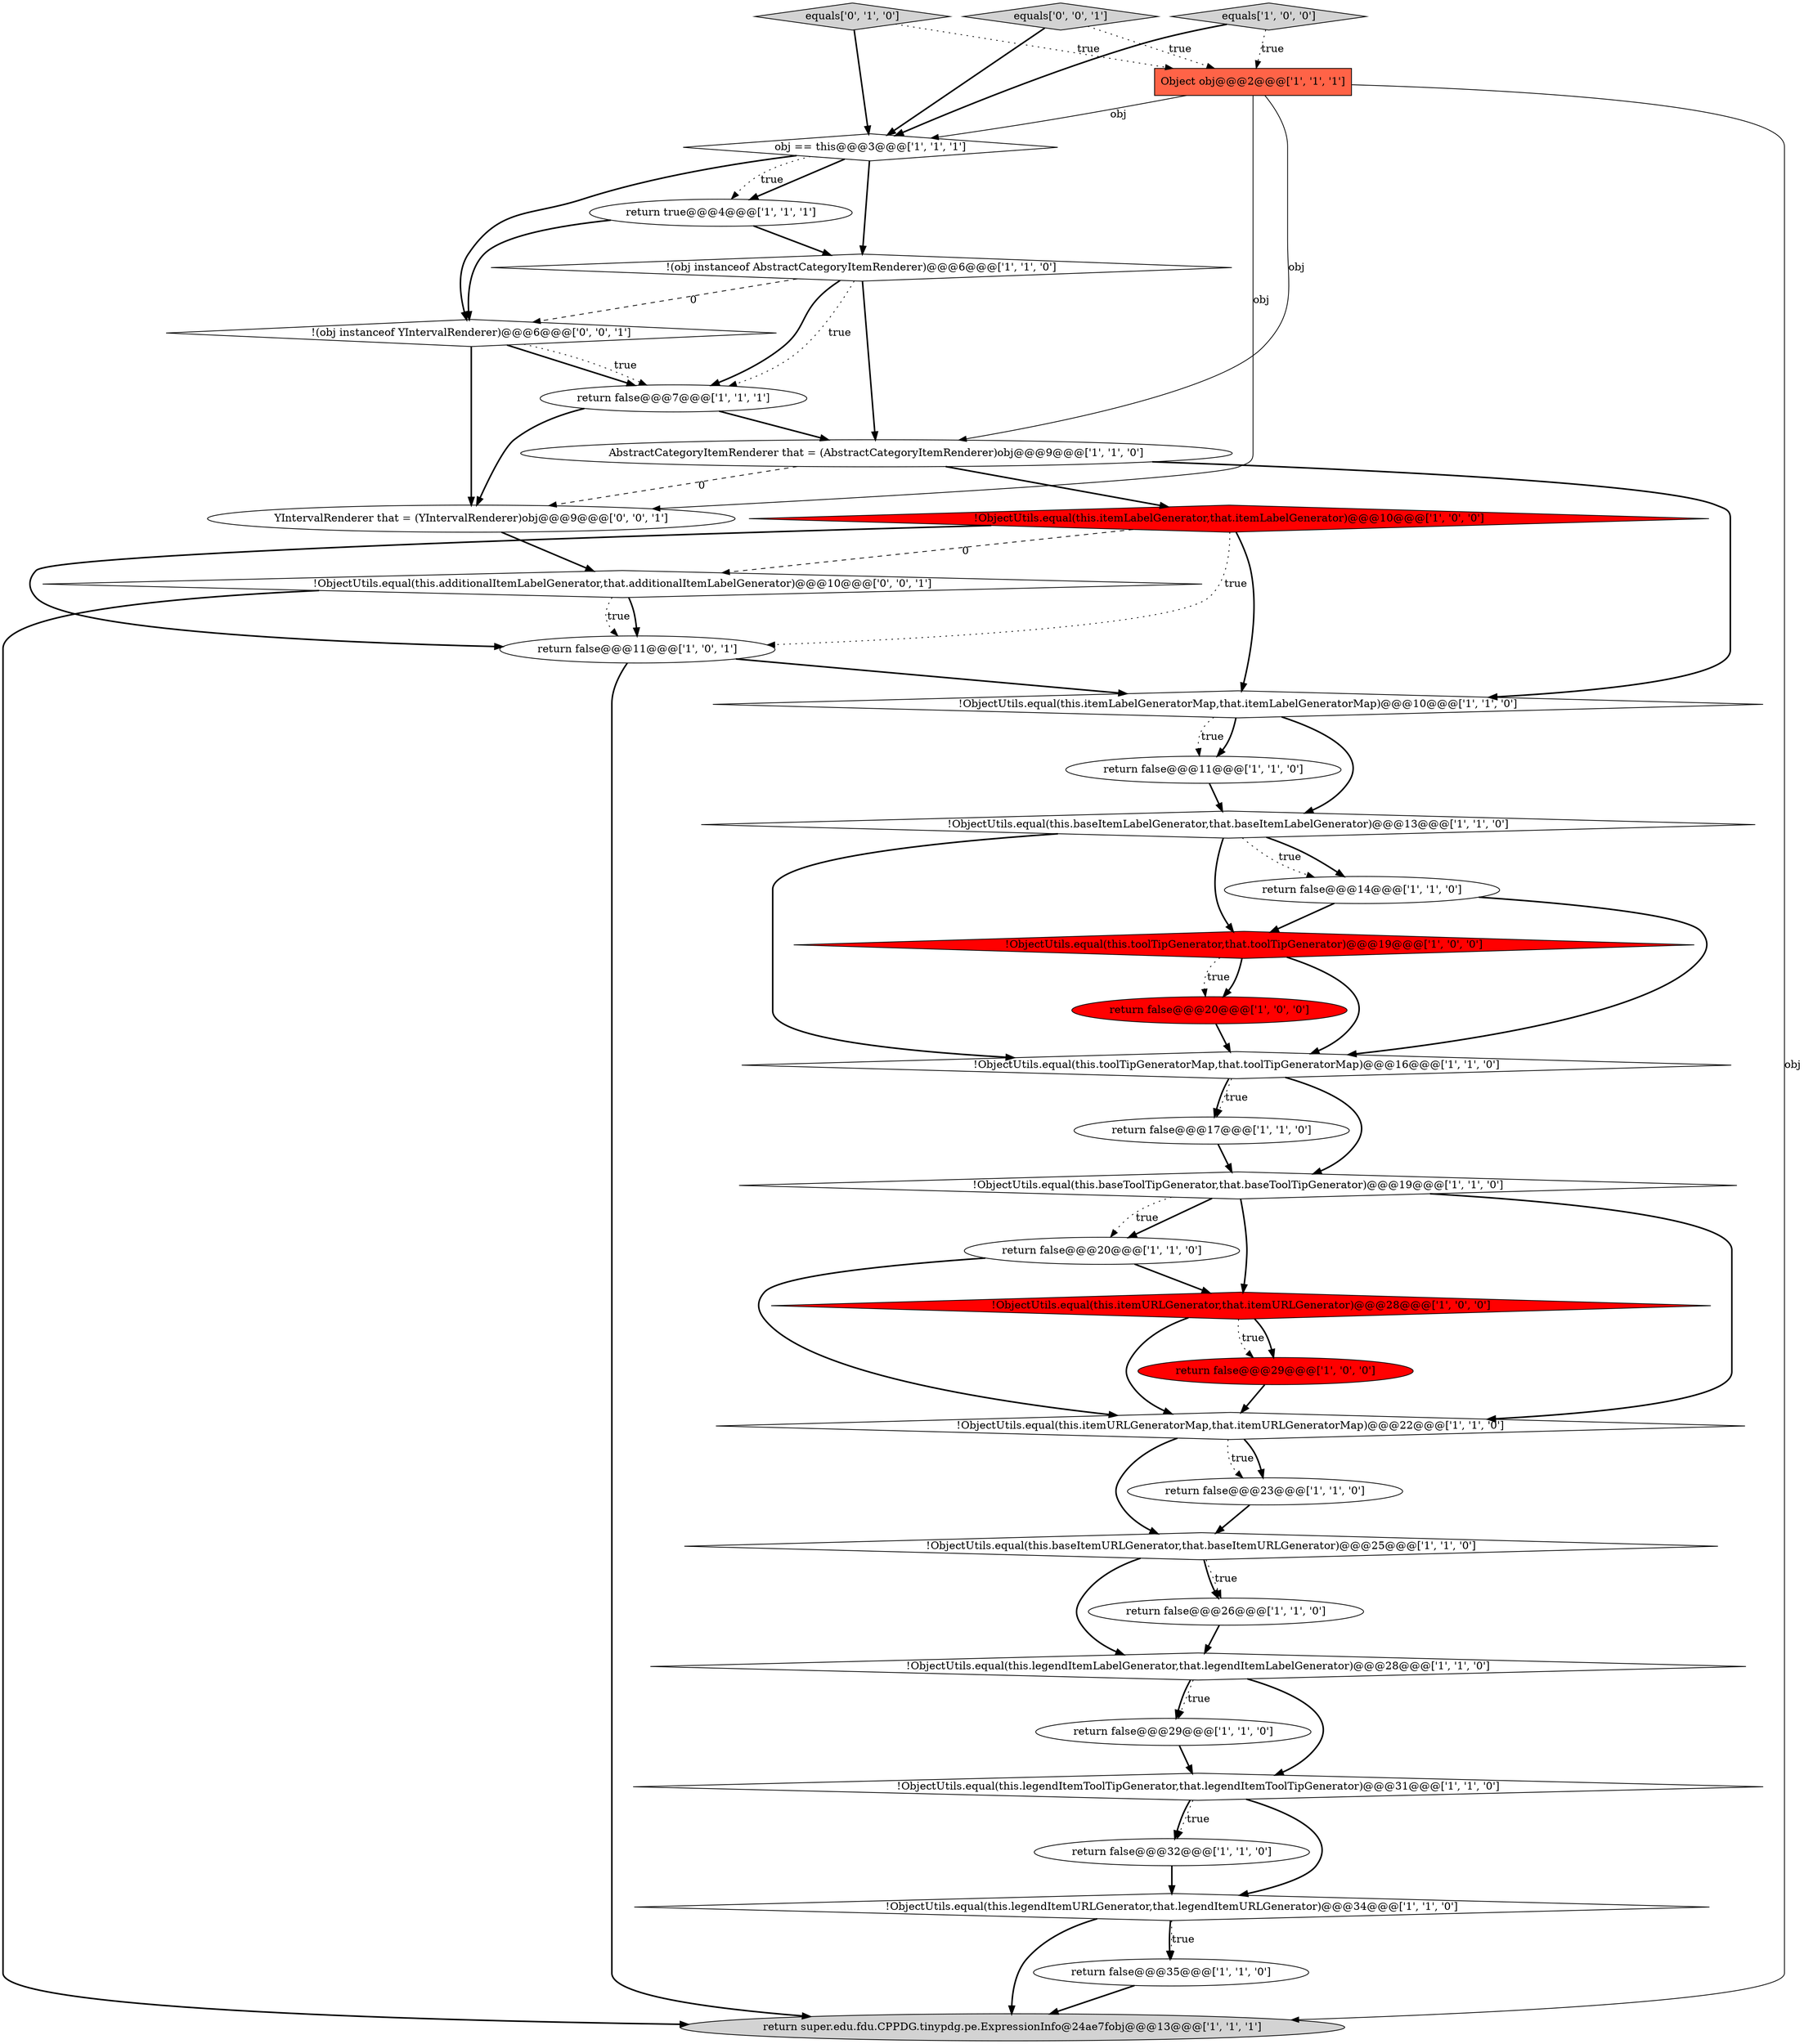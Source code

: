 digraph {
4 [style = filled, label = "!ObjectUtils.equal(this.legendItemToolTipGenerator,that.legendItemToolTipGenerator)@@@31@@@['1', '1', '0']", fillcolor = white, shape = diamond image = "AAA0AAABBB1BBB"];
26 [style = filled, label = "!ObjectUtils.equal(this.itemLabelGenerator,that.itemLabelGenerator)@@@10@@@['1', '0', '0']", fillcolor = red, shape = diamond image = "AAA1AAABBB1BBB"];
25 [style = filled, label = "return super.edu.fdu.CPPDG.tinypdg.pe.ExpressionInfo@24ae7fobj@@@13@@@['1', '1', '1']", fillcolor = lightgray, shape = ellipse image = "AAA0AAABBB1BBB"];
9 [style = filled, label = "!ObjectUtils.equal(this.legendItemURLGenerator,that.legendItemURLGenerator)@@@34@@@['1', '1', '0']", fillcolor = white, shape = diamond image = "AAA0AAABBB1BBB"];
12 [style = filled, label = "return false@@@23@@@['1', '1', '0']", fillcolor = white, shape = ellipse image = "AAA0AAABBB1BBB"];
2 [style = filled, label = "Object obj@@@2@@@['1', '1', '1']", fillcolor = tomato, shape = box image = "AAA0AAABBB1BBB"];
17 [style = filled, label = "return true@@@4@@@['1', '1', '1']", fillcolor = white, shape = ellipse image = "AAA0AAABBB1BBB"];
19 [style = filled, label = "!ObjectUtils.equal(this.baseToolTipGenerator,that.baseToolTipGenerator)@@@19@@@['1', '1', '0']", fillcolor = white, shape = diamond image = "AAA0AAABBB1BBB"];
21 [style = filled, label = "return false@@@35@@@['1', '1', '0']", fillcolor = white, shape = ellipse image = "AAA0AAABBB1BBB"];
31 [style = filled, label = "return false@@@7@@@['1', '1', '1']", fillcolor = white, shape = ellipse image = "AAA0AAABBB1BBB"];
29 [style = filled, label = "!ObjectUtils.equal(this.itemURLGeneratorMap,that.itemURLGeneratorMap)@@@22@@@['1', '1', '0']", fillcolor = white, shape = diamond image = "AAA0AAABBB1BBB"];
33 [style = filled, label = "!ObjectUtils.equal(this.additionalItemLabelGenerator,that.additionalItemLabelGenerator)@@@10@@@['0', '0', '1']", fillcolor = white, shape = diamond image = "AAA0AAABBB3BBB"];
8 [style = filled, label = "equals['1', '0', '0']", fillcolor = lightgray, shape = diamond image = "AAA0AAABBB1BBB"];
18 [style = filled, label = "return false@@@29@@@['1', '1', '0']", fillcolor = white, shape = ellipse image = "AAA0AAABBB1BBB"];
16 [style = filled, label = "!(obj instanceof AbstractCategoryItemRenderer)@@@6@@@['1', '1', '0']", fillcolor = white, shape = diamond image = "AAA0AAABBB1BBB"];
6 [style = filled, label = "!ObjectUtils.equal(this.toolTipGenerator,that.toolTipGenerator)@@@19@@@['1', '0', '0']", fillcolor = red, shape = diamond image = "AAA1AAABBB1BBB"];
7 [style = filled, label = "return false@@@32@@@['1', '1', '0']", fillcolor = white, shape = ellipse image = "AAA0AAABBB1BBB"];
11 [style = filled, label = "return false@@@20@@@['1', '1', '0']", fillcolor = white, shape = ellipse image = "AAA0AAABBB1BBB"];
35 [style = filled, label = "YIntervalRenderer that = (YIntervalRenderer)obj@@@9@@@['0', '0', '1']", fillcolor = white, shape = ellipse image = "AAA0AAABBB3BBB"];
28 [style = filled, label = "return false@@@26@@@['1', '1', '0']", fillcolor = white, shape = ellipse image = "AAA0AAABBB1BBB"];
5 [style = filled, label = "return false@@@11@@@['1', '0', '1']", fillcolor = white, shape = ellipse image = "AAA0AAABBB1BBB"];
34 [style = filled, label = "equals['0', '0', '1']", fillcolor = lightgray, shape = diamond image = "AAA0AAABBB3BBB"];
1 [style = filled, label = "!ObjectUtils.equal(this.toolTipGeneratorMap,that.toolTipGeneratorMap)@@@16@@@['1', '1', '0']", fillcolor = white, shape = diamond image = "AAA0AAABBB1BBB"];
27 [style = filled, label = "!ObjectUtils.equal(this.itemLabelGeneratorMap,that.itemLabelGeneratorMap)@@@10@@@['1', '1', '0']", fillcolor = white, shape = diamond image = "AAA0AAABBB1BBB"];
13 [style = filled, label = "!ObjectUtils.equal(this.itemURLGenerator,that.itemURLGenerator)@@@28@@@['1', '0', '0']", fillcolor = red, shape = diamond image = "AAA1AAABBB1BBB"];
32 [style = filled, label = "equals['0', '1', '0']", fillcolor = lightgray, shape = diamond image = "AAA0AAABBB2BBB"];
23 [style = filled, label = "obj == this@@@3@@@['1', '1', '1']", fillcolor = white, shape = diamond image = "AAA0AAABBB1BBB"];
24 [style = filled, label = "!ObjectUtils.equal(this.baseItemURLGenerator,that.baseItemURLGenerator)@@@25@@@['1', '1', '0']", fillcolor = white, shape = diamond image = "AAA0AAABBB1BBB"];
14 [style = filled, label = "!ObjectUtils.equal(this.baseItemLabelGenerator,that.baseItemLabelGenerator)@@@13@@@['1', '1', '0']", fillcolor = white, shape = diamond image = "AAA0AAABBB1BBB"];
3 [style = filled, label = "return false@@@20@@@['1', '0', '0']", fillcolor = red, shape = ellipse image = "AAA1AAABBB1BBB"];
22 [style = filled, label = "return false@@@17@@@['1', '1', '0']", fillcolor = white, shape = ellipse image = "AAA0AAABBB1BBB"];
20 [style = filled, label = "return false@@@29@@@['1', '0', '0']", fillcolor = red, shape = ellipse image = "AAA1AAABBB1BBB"];
10 [style = filled, label = "AbstractCategoryItemRenderer that = (AbstractCategoryItemRenderer)obj@@@9@@@['1', '1', '0']", fillcolor = white, shape = ellipse image = "AAA0AAABBB1BBB"];
36 [style = filled, label = "!(obj instanceof YIntervalRenderer)@@@6@@@['0', '0', '1']", fillcolor = white, shape = diamond image = "AAA0AAABBB3BBB"];
0 [style = filled, label = "return false@@@14@@@['1', '1', '0']", fillcolor = white, shape = ellipse image = "AAA0AAABBB1BBB"];
15 [style = filled, label = "!ObjectUtils.equal(this.legendItemLabelGenerator,that.legendItemLabelGenerator)@@@28@@@['1', '1', '0']", fillcolor = white, shape = diamond image = "AAA0AAABBB1BBB"];
30 [style = filled, label = "return false@@@11@@@['1', '1', '0']", fillcolor = white, shape = ellipse image = "AAA0AAABBB1BBB"];
6->3 [style = bold, label=""];
32->23 [style = bold, label=""];
14->0 [style = dotted, label="true"];
13->20 [style = dotted, label="true"];
4->7 [style = dotted, label="true"];
11->29 [style = bold, label=""];
34->2 [style = dotted, label="true"];
19->11 [style = bold, label=""];
7->9 [style = bold, label=""];
17->36 [style = bold, label=""];
31->35 [style = bold, label=""];
33->25 [style = bold, label=""];
19->11 [style = dotted, label="true"];
11->13 [style = bold, label=""];
9->21 [style = bold, label=""];
30->14 [style = bold, label=""];
23->17 [style = bold, label=""];
23->36 [style = bold, label=""];
6->3 [style = dotted, label="true"];
23->17 [style = dotted, label="true"];
17->16 [style = bold, label=""];
2->35 [style = solid, label="obj"];
24->28 [style = bold, label=""];
8->23 [style = bold, label=""];
27->30 [style = bold, label=""];
32->2 [style = dotted, label="true"];
15->18 [style = dotted, label="true"];
1->22 [style = dotted, label="true"];
36->31 [style = bold, label=""];
26->33 [style = dashed, label="0"];
10->26 [style = bold, label=""];
21->25 [style = bold, label=""];
9->21 [style = dotted, label="true"];
36->31 [style = dotted, label="true"];
5->25 [style = bold, label=""];
26->27 [style = bold, label=""];
19->13 [style = bold, label=""];
18->4 [style = bold, label=""];
36->35 [style = bold, label=""];
1->19 [style = bold, label=""];
10->35 [style = dashed, label="0"];
14->6 [style = bold, label=""];
4->9 [style = bold, label=""];
27->14 [style = bold, label=""];
3->1 [style = bold, label=""];
22->19 [style = bold, label=""];
8->2 [style = dotted, label="true"];
19->29 [style = bold, label=""];
12->24 [style = bold, label=""];
33->5 [style = bold, label=""];
4->7 [style = bold, label=""];
6->1 [style = bold, label=""];
31->10 [style = bold, label=""];
2->25 [style = solid, label="obj"];
16->31 [style = bold, label=""];
0->1 [style = bold, label=""];
16->36 [style = dashed, label="0"];
34->23 [style = bold, label=""];
16->31 [style = dotted, label="true"];
24->15 [style = bold, label=""];
23->16 [style = bold, label=""];
28->15 [style = bold, label=""];
20->29 [style = bold, label=""];
16->10 [style = bold, label=""];
0->6 [style = bold, label=""];
26->5 [style = bold, label=""];
10->27 [style = bold, label=""];
2->23 [style = solid, label="obj"];
35->33 [style = bold, label=""];
29->12 [style = dotted, label="true"];
24->28 [style = dotted, label="true"];
15->18 [style = bold, label=""];
14->1 [style = bold, label=""];
1->22 [style = bold, label=""];
27->30 [style = dotted, label="true"];
13->29 [style = bold, label=""];
29->12 [style = bold, label=""];
2->10 [style = solid, label="obj"];
14->0 [style = bold, label=""];
9->25 [style = bold, label=""];
33->5 [style = dotted, label="true"];
15->4 [style = bold, label=""];
5->27 [style = bold, label=""];
29->24 [style = bold, label=""];
26->5 [style = dotted, label="true"];
13->20 [style = bold, label=""];
}

